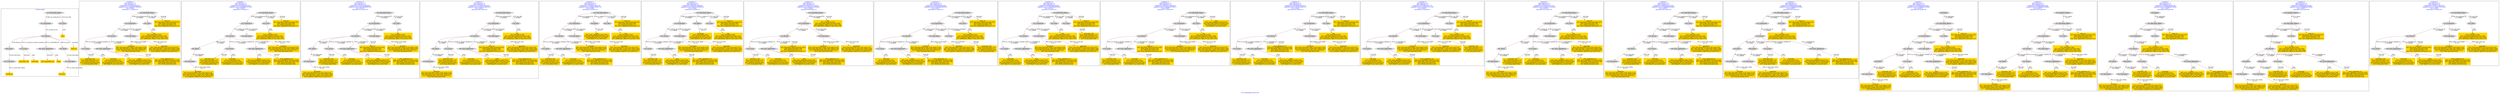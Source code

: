 digraph n0 {
fontcolor="blue"
remincross="true"
label="s18-s-indianapolis-artists.xml"
subgraph cluster_0 {
label="1-correct model"
n2[style="filled",color="white",fillcolor="lightgray",label="E12_Production1"];
n3[style="filled",color="white",fillcolor="lightgray",label="E21_Person1"];
n4[style="filled",color="white",fillcolor="lightgray",label="E69_Death1"];
n5[style="filled",color="white",fillcolor="lightgray",label="E74_Group1"];
n6[style="filled",color="white",fillcolor="lightgray",label="E82_Actor_Appellation1"];
n7[style="filled",color="white",fillcolor="lightgray",label="E67_Birth1"];
n8[shape="plaintext",style="filled",fillcolor="gold",label="artist_uri"];
n9[style="filled",color="white",fillcolor="lightgray",label="E22_Man-Made_Object1"];
n10[style="filled",color="white",fillcolor="lightgray",label="E35_Title1"];
n11[shape="plaintext",style="filled",fillcolor="gold",label="title"];
n12[style="filled",color="white",fillcolor="lightgray",label="E52_Time-Span1"];
n13[shape="plaintext",style="filled",fillcolor="gold",label="birthDate"];
n14[style="filled",color="white",fillcolor="lightgray",label="E52_Time-Span2"];
n15[shape="plaintext",style="filled",fillcolor="gold",label="deathDate"];
n16[shape="plaintext",style="filled",fillcolor="gold",label="nationality_URI"];
n17[shape="plaintext",style="filled",fillcolor="gold",label="nationality"];
n18[shape="plaintext",style="filled",fillcolor="gold",label="artist_appellation_uri"];
n19[shape="plaintext",style="filled",fillcolor="gold",label="name"];
}
subgraph cluster_1 {
label="candidate 0\nlink coherence:1.0\nnode coherence:1.0\nconfidence:0.5723449180594873\nmapping score:0.5866149726864958\ncost:13.9998\n-precision:0.71-recall:0.59"
n21[style="filled",color="white",fillcolor="lightgray",label="E12_Production1"];
n22[style="filled",color="white",fillcolor="lightgray",label="E21_Person1"];
n23[style="filled",color="white",fillcolor="lightgray",label="E52_Time-Span2"];
n24[style="filled",color="white",fillcolor="lightgray",label="E74_Group1"];
n25[style="filled",color="white",fillcolor="lightgray",label="E82_Actor_Appellation1"];
n26[style="filled",color="white",fillcolor="lightgray",label="E22_Man-Made_Object1"];
n27[style="filled",color="white",fillcolor="lightgray",label="E35_Title1"];
n28[shape="plaintext",style="filled",fillcolor="gold",label="birthDate\n[E52_Time-Span,P82a_begin_of_the_begin,0.533]\n[E52_Time-Span,P82_at_some_time_within,0.382]\n[E52_Time-Span,P82b_end_of_the_end,0.051]\n[E52_Time-Span,label,0.034]"];
n29[shape="plaintext",style="filled",fillcolor="gold",label="deathDate\n[E52_Time-Span,P82b_end_of_the_end,0.514]\n[E52_Time-Span,P82_at_some_time_within,0.382]\n[E52_Time-Span,P82a_begin_of_the_begin,0.069]\n[E33_Linguistic_Object,P3_has_note,0.035]"];
n30[shape="plaintext",style="filled",fillcolor="gold",label="name\n[E82_Actor_Appellation,label,0.565]\n[E22_Man-Made_Object,classLink,0.263]\n[E8_Acquisition,P3_has_note,0.089]\n[E30_Right,P3_has_note,0.083]"];
n31[shape="plaintext",style="filled",fillcolor="gold",label="artist_uri\n[E22_Man-Made_Object,classLink,0.497]\n[E38_Image,classLink,0.194]\n[E21_Person,classLink,0.172]\n[E82_Actor_Appellation,classLink,0.137]"];
n32[shape="plaintext",style="filled",fillcolor="gold",label="title\n[E35_Title,label,0.509]\n[E22_Man-Made_Object,classLink,0.306]\n[E33_Linguistic_Object,P3_has_note,0.106]\n[E73_Information_Object,P3_has_note,0.078]"];
n33[shape="plaintext",style="filled",fillcolor="gold",label="artist_appellation_uri\n[E82_Actor_Appellation,classLink,0.693]\n[E22_Man-Made_Object,classLink,0.188]\n[E38_Image,classLink,0.074]\n[E21_Person,classLink,0.044]"];
n34[shape="plaintext",style="filled",fillcolor="gold",label="nationality_URI\n[E74_Group,classLink,0.712]\n[E55_Type,classLink,0.157]\n[E57_Material,classLink,0.082]\n[E74_Group,label,0.048]"];
n35[shape="plaintext",style="filled",fillcolor="gold",label="nationality\n[E74_Group,label,0.555]\n[E74_Group,classLink,0.346]\n[E8_Acquisition,P3_has_note,0.052]\n[E30_Right,P3_has_note,0.048]"];
}
subgraph cluster_2 {
label="candidate 1\nlink coherence:1.0\nnode coherence:1.0\nconfidence:0.5557949016229373\nmapping score:0.5602649672076457\ncost:15.99975\n-precision:0.75-recall:0.71"
n37[style="filled",color="white",fillcolor="lightgray",label="E12_Production1"];
n38[style="filled",color="white",fillcolor="lightgray",label="E21_Person1"];
n39[style="filled",color="white",fillcolor="lightgray",label="E52_Time-Span2"];
n40[style="filled",color="white",fillcolor="lightgray",label="E67_Birth1"];
n41[style="filled",color="white",fillcolor="lightgray",label="E74_Group1"];
n42[style="filled",color="white",fillcolor="lightgray",label="E82_Actor_Appellation1"];
n43[style="filled",color="white",fillcolor="lightgray",label="E22_Man-Made_Object1"];
n44[style="filled",color="white",fillcolor="lightgray",label="E35_Title1"];
n45[style="filled",color="white",fillcolor="lightgray",label="E52_Time-Span1"];
n46[shape="plaintext",style="filled",fillcolor="gold",label="birthDate\n[E52_Time-Span,P82a_begin_of_the_begin,0.533]\n[E52_Time-Span,P82_at_some_time_within,0.382]\n[E52_Time-Span,P82b_end_of_the_end,0.051]\n[E52_Time-Span,label,0.034]"];
n47[shape="plaintext",style="filled",fillcolor="gold",label="deathDate\n[E52_Time-Span,P82b_end_of_the_end,0.514]\n[E52_Time-Span,P82_at_some_time_within,0.382]\n[E52_Time-Span,P82a_begin_of_the_begin,0.069]\n[E33_Linguistic_Object,P3_has_note,0.035]"];
n48[shape="plaintext",style="filled",fillcolor="gold",label="name\n[E82_Actor_Appellation,label,0.565]\n[E22_Man-Made_Object,classLink,0.263]\n[E8_Acquisition,P3_has_note,0.089]\n[E30_Right,P3_has_note,0.083]"];
n49[shape="plaintext",style="filled",fillcolor="gold",label="artist_uri\n[E22_Man-Made_Object,classLink,0.497]\n[E38_Image,classLink,0.194]\n[E21_Person,classLink,0.172]\n[E82_Actor_Appellation,classLink,0.137]"];
n50[shape="plaintext",style="filled",fillcolor="gold",label="title\n[E35_Title,label,0.509]\n[E22_Man-Made_Object,classLink,0.306]\n[E33_Linguistic_Object,P3_has_note,0.106]\n[E73_Information_Object,P3_has_note,0.078]"];
n51[shape="plaintext",style="filled",fillcolor="gold",label="artist_appellation_uri\n[E82_Actor_Appellation,classLink,0.693]\n[E22_Man-Made_Object,classLink,0.188]\n[E38_Image,classLink,0.074]\n[E21_Person,classLink,0.044]"];
n52[shape="plaintext",style="filled",fillcolor="gold",label="nationality_URI\n[E74_Group,classLink,0.712]\n[E55_Type,classLink,0.157]\n[E57_Material,classLink,0.082]\n[E74_Group,label,0.048]"];
n53[shape="plaintext",style="filled",fillcolor="gold",label="nationality\n[E74_Group,label,0.555]\n[E74_Group,classLink,0.346]\n[E8_Acquisition,P3_has_note,0.052]\n[E30_Right,P3_has_note,0.048]"];
}
subgraph cluster_3 {
label="candidate 10\nlink coherence:1.0\nnode coherence:1.0\nconfidence:0.5151017090489285\nmapping score:0.5467005696829762\ncost:15.99975\n-precision:0.81-recall:0.76"
n55[style="filled",color="white",fillcolor="lightgray",label="E12_Production1"];
n56[style="filled",color="white",fillcolor="lightgray",label="E21_Person1"];
n57[style="filled",color="white",fillcolor="lightgray",label="E52_Time-Span2"];
n58[style="filled",color="white",fillcolor="lightgray",label="E67_Birth1"];
n59[style="filled",color="white",fillcolor="lightgray",label="E74_Group1"];
n60[style="filled",color="white",fillcolor="lightgray",label="E82_Actor_Appellation1"];
n61[style="filled",color="white",fillcolor="lightgray",label="E22_Man-Made_Object1"];
n62[style="filled",color="white",fillcolor="lightgray",label="E35_Title1"];
n63[style="filled",color="white",fillcolor="lightgray",label="E52_Time-Span1"];
n64[shape="plaintext",style="filled",fillcolor="gold",label="birthDate\n[E52_Time-Span,P82a_begin_of_the_begin,0.533]\n[E52_Time-Span,P82_at_some_time_within,0.382]\n[E52_Time-Span,P82b_end_of_the_end,0.051]\n[E52_Time-Span,label,0.034]"];
n65[shape="plaintext",style="filled",fillcolor="gold",label="artist_uri\n[E22_Man-Made_Object,classLink,0.497]\n[E38_Image,classLink,0.194]\n[E21_Person,classLink,0.172]\n[E82_Actor_Appellation,classLink,0.137]"];
n66[shape="plaintext",style="filled",fillcolor="gold",label="deathDate\n[E52_Time-Span,P82b_end_of_the_end,0.514]\n[E52_Time-Span,P82_at_some_time_within,0.382]\n[E52_Time-Span,P82a_begin_of_the_begin,0.069]\n[E33_Linguistic_Object,P3_has_note,0.035]"];
n67[shape="plaintext",style="filled",fillcolor="gold",label="name\n[E82_Actor_Appellation,label,0.565]\n[E22_Man-Made_Object,classLink,0.263]\n[E8_Acquisition,P3_has_note,0.089]\n[E30_Right,P3_has_note,0.083]"];
n68[shape="plaintext",style="filled",fillcolor="gold",label="title\n[E35_Title,label,0.509]\n[E22_Man-Made_Object,classLink,0.306]\n[E33_Linguistic_Object,P3_has_note,0.106]\n[E73_Information_Object,P3_has_note,0.078]"];
n69[shape="plaintext",style="filled",fillcolor="gold",label="artist_appellation_uri\n[E82_Actor_Appellation,classLink,0.693]\n[E22_Man-Made_Object,classLink,0.188]\n[E38_Image,classLink,0.074]\n[E21_Person,classLink,0.044]"];
n70[shape="plaintext",style="filled",fillcolor="gold",label="nationality_URI\n[E74_Group,classLink,0.712]\n[E55_Type,classLink,0.157]\n[E57_Material,classLink,0.082]\n[E74_Group,label,0.048]"];
n71[shape="plaintext",style="filled",fillcolor="gold",label="nationality\n[E74_Group,label,0.555]\n[E74_Group,classLink,0.346]\n[E8_Acquisition,P3_has_note,0.052]\n[E30_Right,P3_has_note,0.048]"];
}
subgraph cluster_4 {
label="candidate 11\nlink coherence:1.0\nnode coherence:1.0\nconfidence:0.5127609719407658\nmapping score:0.5459203239802553\ncost:15.99975\n-precision:0.88-recall:0.82"
n73[style="filled",color="white",fillcolor="lightgray",label="E12_Production1"];
n74[style="filled",color="white",fillcolor="lightgray",label="E21_Person1"];
n75[style="filled",color="white",fillcolor="lightgray",label="E52_Time-Span2"];
n76[style="filled",color="white",fillcolor="lightgray",label="E67_Birth1"];
n77[style="filled",color="white",fillcolor="lightgray",label="E74_Group1"];
n78[style="filled",color="white",fillcolor="lightgray",label="E82_Actor_Appellation1"];
n79[style="filled",color="white",fillcolor="lightgray",label="E22_Man-Made_Object1"];
n80[style="filled",color="white",fillcolor="lightgray",label="E35_Title1"];
n81[style="filled",color="white",fillcolor="lightgray",label="E52_Time-Span1"];
n82[shape="plaintext",style="filled",fillcolor="gold",label="deathDate\n[E52_Time-Span,P82b_end_of_the_end,0.514]\n[E52_Time-Span,P82_at_some_time_within,0.382]\n[E52_Time-Span,P82a_begin_of_the_begin,0.069]\n[E33_Linguistic_Object,P3_has_note,0.035]"];
n83[shape="plaintext",style="filled",fillcolor="gold",label="artist_uri\n[E22_Man-Made_Object,classLink,0.497]\n[E38_Image,classLink,0.194]\n[E21_Person,classLink,0.172]\n[E82_Actor_Appellation,classLink,0.137]"];
n84[shape="plaintext",style="filled",fillcolor="gold",label="birthDate\n[E52_Time-Span,P82a_begin_of_the_begin,0.533]\n[E52_Time-Span,P82_at_some_time_within,0.382]\n[E52_Time-Span,P82b_end_of_the_end,0.051]\n[E52_Time-Span,label,0.034]"];
n85[shape="plaintext",style="filled",fillcolor="gold",label="name\n[E82_Actor_Appellation,label,0.565]\n[E22_Man-Made_Object,classLink,0.263]\n[E8_Acquisition,P3_has_note,0.089]\n[E30_Right,P3_has_note,0.083]"];
n86[shape="plaintext",style="filled",fillcolor="gold",label="title\n[E35_Title,label,0.509]\n[E22_Man-Made_Object,classLink,0.306]\n[E33_Linguistic_Object,P3_has_note,0.106]\n[E73_Information_Object,P3_has_note,0.078]"];
n87[shape="plaintext",style="filled",fillcolor="gold",label="artist_appellation_uri\n[E82_Actor_Appellation,classLink,0.693]\n[E22_Man-Made_Object,classLink,0.188]\n[E38_Image,classLink,0.074]\n[E21_Person,classLink,0.044]"];
n88[shape="plaintext",style="filled",fillcolor="gold",label="nationality_URI\n[E74_Group,classLink,0.712]\n[E55_Type,classLink,0.157]\n[E57_Material,classLink,0.082]\n[E74_Group,label,0.048]"];
n89[shape="plaintext",style="filled",fillcolor="gold",label="nationality\n[E74_Group,label,0.555]\n[E74_Group,classLink,0.346]\n[E8_Acquisition,P3_has_note,0.052]\n[E30_Right,P3_has_note,0.048]"];
}
subgraph cluster_5 {
label="candidate 12\nlink coherence:1.0\nnode coherence:1.0\nconfidence:0.5120464745602726\nmapping score:0.5456821581867576\ncost:14.9998\n-precision:0.6-recall:0.53"
n91[style="filled",color="white",fillcolor="lightgray",label="E12_Production1"];
n92[style="filled",color="white",fillcolor="lightgray",label="E21_Person1"];
n93[style="filled",color="white",fillcolor="lightgray",label="E52_Time-Span2"];
n94[style="filled",color="white",fillcolor="lightgray",label="E74_Group1"];
n95[style="filled",color="white",fillcolor="lightgray",label="E82_Actor_Appellation1"];
n96[style="filled",color="white",fillcolor="lightgray",label="E22_Man-Made_Object1"];
n97[style="filled",color="white",fillcolor="lightgray",label="E30_Right1"];
n98[style="filled",color="white",fillcolor="lightgray",label="E35_Title1"];
n99[shape="plaintext",style="filled",fillcolor="gold",label="birthDate\n[E52_Time-Span,P82a_begin_of_the_begin,0.533]\n[E52_Time-Span,P82_at_some_time_within,0.382]\n[E52_Time-Span,P82b_end_of_the_end,0.051]\n[E52_Time-Span,label,0.034]"];
n100[shape="plaintext",style="filled",fillcolor="gold",label="deathDate\n[E52_Time-Span,P82b_end_of_the_end,0.514]\n[E52_Time-Span,P82_at_some_time_within,0.382]\n[E52_Time-Span,P82a_begin_of_the_begin,0.069]\n[E33_Linguistic_Object,P3_has_note,0.035]"];
n101[shape="plaintext",style="filled",fillcolor="gold",label="name\n[E82_Actor_Appellation,label,0.565]\n[E22_Man-Made_Object,classLink,0.263]\n[E8_Acquisition,P3_has_note,0.089]\n[E30_Right,P3_has_note,0.083]"];
n102[shape="plaintext",style="filled",fillcolor="gold",label="artist_uri\n[E22_Man-Made_Object,classLink,0.497]\n[E38_Image,classLink,0.194]\n[E21_Person,classLink,0.172]\n[E82_Actor_Appellation,classLink,0.137]"];
n103[shape="plaintext",style="filled",fillcolor="gold",label="title\n[E35_Title,label,0.509]\n[E22_Man-Made_Object,classLink,0.306]\n[E33_Linguistic_Object,P3_has_note,0.106]\n[E73_Information_Object,P3_has_note,0.078]"];
n104[shape="plaintext",style="filled",fillcolor="gold",label="artist_appellation_uri\n[E82_Actor_Appellation,classLink,0.693]\n[E22_Man-Made_Object,classLink,0.188]\n[E38_Image,classLink,0.074]\n[E21_Person,classLink,0.044]"];
n105[shape="plaintext",style="filled",fillcolor="gold",label="nationality_URI\n[E74_Group,classLink,0.712]\n[E55_Type,classLink,0.157]\n[E57_Material,classLink,0.082]\n[E74_Group,label,0.048]"];
n106[shape="plaintext",style="filled",fillcolor="gold",label="nationality\n[E74_Group,label,0.555]\n[E74_Group,classLink,0.346]\n[E8_Acquisition,P3_has_note,0.052]\n[E30_Right,P3_has_note,0.048]"];
}
subgraph cluster_6 {
label="candidate 13\nlink coherence:1.0\nnode coherence:1.0\nconfidence:0.5090236074889058\nmapping score:0.5446745358296353\ncost:14.9998\n-precision:0.6-recall:0.53"
n108[style="filled",color="white",fillcolor="lightgray",label="E12_Production1"];
n109[style="filled",color="white",fillcolor="lightgray",label="E21_Person1"];
n110[style="filled",color="white",fillcolor="lightgray",label="E52_Time-Span2"];
n111[style="filled",color="white",fillcolor="lightgray",label="E74_Group1"];
n112[style="filled",color="white",fillcolor="lightgray",label="E82_Actor_Appellation1"];
n113[style="filled",color="white",fillcolor="lightgray",label="E22_Man-Made_Object1"];
n114[style="filled",color="white",fillcolor="lightgray",label="E30_Right1"];
n115[style="filled",color="white",fillcolor="lightgray",label="E35_Title1"];
n116[shape="plaintext",style="filled",fillcolor="gold",label="birthDate\n[E52_Time-Span,P82a_begin_of_the_begin,0.533]\n[E52_Time-Span,P82_at_some_time_within,0.382]\n[E52_Time-Span,P82b_end_of_the_end,0.051]\n[E52_Time-Span,label,0.034]"];
n117[shape="plaintext",style="filled",fillcolor="gold",label="deathDate\n[E52_Time-Span,P82b_end_of_the_end,0.514]\n[E52_Time-Span,P82_at_some_time_within,0.382]\n[E52_Time-Span,P82a_begin_of_the_begin,0.069]\n[E33_Linguistic_Object,P3_has_note,0.035]"];
n118[shape="plaintext",style="filled",fillcolor="gold",label="nationality\n[E74_Group,label,0.555]\n[E74_Group,classLink,0.346]\n[E8_Acquisition,P3_has_note,0.052]\n[E30_Right,P3_has_note,0.048]"];
n119[shape="plaintext",style="filled",fillcolor="gold",label="name\n[E82_Actor_Appellation,label,0.565]\n[E22_Man-Made_Object,classLink,0.263]\n[E8_Acquisition,P3_has_note,0.089]\n[E30_Right,P3_has_note,0.083]"];
n120[shape="plaintext",style="filled",fillcolor="gold",label="artist_uri\n[E22_Man-Made_Object,classLink,0.497]\n[E38_Image,classLink,0.194]\n[E21_Person,classLink,0.172]\n[E82_Actor_Appellation,classLink,0.137]"];
n121[shape="plaintext",style="filled",fillcolor="gold",label="title\n[E35_Title,label,0.509]\n[E22_Man-Made_Object,classLink,0.306]\n[E33_Linguistic_Object,P3_has_note,0.106]\n[E73_Information_Object,P3_has_note,0.078]"];
n122[shape="plaintext",style="filled",fillcolor="gold",label="artist_appellation_uri\n[E82_Actor_Appellation,classLink,0.693]\n[E22_Man-Made_Object,classLink,0.188]\n[E38_Image,classLink,0.074]\n[E21_Person,classLink,0.044]"];
n123[shape="plaintext",style="filled",fillcolor="gold",label="nationality_URI\n[E74_Group,classLink,0.712]\n[E55_Type,classLink,0.157]\n[E57_Material,classLink,0.082]\n[E74_Group,label,0.048]"];
}
subgraph cluster_7 {
label="candidate 14\nlink coherence:1.0\nnode coherence:1.0\nconfidence:0.5061973577145231\nmapping score:0.5645657859048411\ncost:12.99983\n-precision:0.69-recall:0.53"
n125[style="filled",color="white",fillcolor="lightgray",label="E12_Production1"];
n126[style="filled",color="white",fillcolor="lightgray",label="E21_Person1"];
n127[style="filled",color="white",fillcolor="lightgray",label="E52_Time-Span2"];
n128[style="filled",color="white",fillcolor="lightgray",label="E74_Group1"];
n129[style="filled",color="white",fillcolor="lightgray",label="E82_Actor_Appellation1"];
n130[style="filled",color="white",fillcolor="lightgray",label="E22_Man-Made_Object1"];
n131[shape="plaintext",style="filled",fillcolor="gold",label="birthDate\n[E52_Time-Span,P82a_begin_of_the_begin,0.533]\n[E52_Time-Span,P82_at_some_time_within,0.382]\n[E52_Time-Span,P82b_end_of_the_end,0.051]\n[E52_Time-Span,label,0.034]"];
n132[shape="plaintext",style="filled",fillcolor="gold",label="deathDate\n[E52_Time-Span,P82b_end_of_the_end,0.514]\n[E52_Time-Span,P82_at_some_time_within,0.382]\n[E52_Time-Span,P82a_begin_of_the_begin,0.069]\n[E33_Linguistic_Object,P3_has_note,0.035]"];
n133[shape="plaintext",style="filled",fillcolor="gold",label="artist_uri\n[E22_Man-Made_Object,classLink,0.497]\n[E38_Image,classLink,0.194]\n[E21_Person,classLink,0.172]\n[E82_Actor_Appellation,classLink,0.137]"];
n134[shape="plaintext",style="filled",fillcolor="gold",label="name\n[E82_Actor_Appellation,label,0.565]\n[E22_Man-Made_Object,classLink,0.263]\n[E8_Acquisition,P3_has_note,0.089]\n[E30_Right,P3_has_note,0.083]"];
n135[shape="plaintext",style="filled",fillcolor="gold",label="title\n[E35_Title,label,0.509]\n[E22_Man-Made_Object,classLink,0.306]\n[E33_Linguistic_Object,P3_has_note,0.106]\n[E73_Information_Object,P3_has_note,0.078]"];
n136[shape="plaintext",style="filled",fillcolor="gold",label="artist_appellation_uri\n[E82_Actor_Appellation,classLink,0.693]\n[E22_Man-Made_Object,classLink,0.188]\n[E38_Image,classLink,0.074]\n[E21_Person,classLink,0.044]"];
n137[shape="plaintext",style="filled",fillcolor="gold",label="nationality_URI\n[E74_Group,classLink,0.712]\n[E55_Type,classLink,0.157]\n[E57_Material,classLink,0.082]\n[E74_Group,label,0.048]"];
n138[shape="plaintext",style="filled",fillcolor="gold",label="nationality\n[E74_Group,label,0.555]\n[E74_Group,classLink,0.346]\n[E8_Acquisition,P3_has_note,0.052]\n[E30_Right,P3_has_note,0.048]"];
}
subgraph cluster_8 {
label="candidate 15\nlink coherence:1.0\nnode coherence:1.0\nconfidence:0.5029436491950484\nmapping score:0.5426478830650162\ncost:14.99977\n-precision:0.6-recall:0.53"
n140[style="filled",color="white",fillcolor="lightgray",label="E12_Production1"];
n141[style="filled",color="white",fillcolor="lightgray",label="E21_Person1"];
n142[style="filled",color="white",fillcolor="lightgray",label="E52_Time-Span2"];
n143[style="filled",color="white",fillcolor="lightgray",label="E55_Type1"];
n144[style="filled",color="white",fillcolor="lightgray",label="E74_Group1"];
n145[style="filled",color="white",fillcolor="lightgray",label="E82_Actor_Appellation1"];
n146[style="filled",color="white",fillcolor="lightgray",label="E22_Man-Made_Object1"];
n147[style="filled",color="white",fillcolor="lightgray",label="E35_Title1"];
n148[shape="plaintext",style="filled",fillcolor="gold",label="birthDate\n[E52_Time-Span,P82a_begin_of_the_begin,0.533]\n[E52_Time-Span,P82_at_some_time_within,0.382]\n[E52_Time-Span,P82b_end_of_the_end,0.051]\n[E52_Time-Span,label,0.034]"];
n149[shape="plaintext",style="filled",fillcolor="gold",label="deathDate\n[E52_Time-Span,P82b_end_of_the_end,0.514]\n[E52_Time-Span,P82_at_some_time_within,0.382]\n[E52_Time-Span,P82a_begin_of_the_begin,0.069]\n[E33_Linguistic_Object,P3_has_note,0.035]"];
n150[shape="plaintext",style="filled",fillcolor="gold",label="nationality_URI\n[E74_Group,classLink,0.712]\n[E55_Type,classLink,0.157]\n[E57_Material,classLink,0.082]\n[E74_Group,label,0.048]"];
n151[shape="plaintext",style="filled",fillcolor="gold",label="name\n[E82_Actor_Appellation,label,0.565]\n[E22_Man-Made_Object,classLink,0.263]\n[E8_Acquisition,P3_has_note,0.089]\n[E30_Right,P3_has_note,0.083]"];
n152[shape="plaintext",style="filled",fillcolor="gold",label="artist_uri\n[E22_Man-Made_Object,classLink,0.497]\n[E38_Image,classLink,0.194]\n[E21_Person,classLink,0.172]\n[E82_Actor_Appellation,classLink,0.137]"];
n153[shape="plaintext",style="filled",fillcolor="gold",label="title\n[E35_Title,label,0.509]\n[E22_Man-Made_Object,classLink,0.306]\n[E33_Linguistic_Object,P3_has_note,0.106]\n[E73_Information_Object,P3_has_note,0.078]"];
n154[shape="plaintext",style="filled",fillcolor="gold",label="artist_appellation_uri\n[E82_Actor_Appellation,classLink,0.693]\n[E22_Man-Made_Object,classLink,0.188]\n[E38_Image,classLink,0.074]\n[E21_Person,classLink,0.044]"];
n155[shape="plaintext",style="filled",fillcolor="gold",label="nationality\n[E74_Group,label,0.555]\n[E74_Group,classLink,0.346]\n[E8_Acquisition,P3_has_note,0.052]\n[E30_Right,P3_has_note,0.048]"];
}
subgraph cluster_9 {
label="candidate 16\nlink coherence:1.0\nnode coherence:1.0\nconfidence:0.5029436491950484\nmapping score:0.5426478830650162\ncost:14.99979\n-precision:0.6-recall:0.53"
n157[style="filled",color="white",fillcolor="lightgray",label="E12_Production1"];
n158[style="filled",color="white",fillcolor="lightgray",label="E21_Person1"];
n159[style="filled",color="white",fillcolor="lightgray",label="E52_Time-Span2"];
n160[style="filled",color="white",fillcolor="lightgray",label="E74_Group1"];
n161[style="filled",color="white",fillcolor="lightgray",label="E82_Actor_Appellation1"];
n162[style="filled",color="white",fillcolor="lightgray",label="E22_Man-Made_Object1"];
n163[style="filled",color="white",fillcolor="lightgray",label="E35_Title1"];
n164[style="filled",color="white",fillcolor="lightgray",label="E55_Type2"];
n165[shape="plaintext",style="filled",fillcolor="gold",label="birthDate\n[E52_Time-Span,P82a_begin_of_the_begin,0.533]\n[E52_Time-Span,P82_at_some_time_within,0.382]\n[E52_Time-Span,P82b_end_of_the_end,0.051]\n[E52_Time-Span,label,0.034]"];
n166[shape="plaintext",style="filled",fillcolor="gold",label="nationality_URI\n[E74_Group,classLink,0.712]\n[E55_Type,classLink,0.157]\n[E57_Material,classLink,0.082]\n[E74_Group,label,0.048]"];
n167[shape="plaintext",style="filled",fillcolor="gold",label="deathDate\n[E52_Time-Span,P82b_end_of_the_end,0.514]\n[E52_Time-Span,P82_at_some_time_within,0.382]\n[E52_Time-Span,P82a_begin_of_the_begin,0.069]\n[E33_Linguistic_Object,P3_has_note,0.035]"];
n168[shape="plaintext",style="filled",fillcolor="gold",label="name\n[E82_Actor_Appellation,label,0.565]\n[E22_Man-Made_Object,classLink,0.263]\n[E8_Acquisition,P3_has_note,0.089]\n[E30_Right,P3_has_note,0.083]"];
n169[shape="plaintext",style="filled",fillcolor="gold",label="artist_uri\n[E22_Man-Made_Object,classLink,0.497]\n[E38_Image,classLink,0.194]\n[E21_Person,classLink,0.172]\n[E82_Actor_Appellation,classLink,0.137]"];
n170[shape="plaintext",style="filled",fillcolor="gold",label="title\n[E35_Title,label,0.509]\n[E22_Man-Made_Object,classLink,0.306]\n[E33_Linguistic_Object,P3_has_note,0.106]\n[E73_Information_Object,P3_has_note,0.078]"];
n171[shape="plaintext",style="filled",fillcolor="gold",label="artist_appellation_uri\n[E82_Actor_Appellation,classLink,0.693]\n[E22_Man-Made_Object,classLink,0.188]\n[E38_Image,classLink,0.074]\n[E21_Person,classLink,0.044]"];
n172[shape="plaintext",style="filled",fillcolor="gold",label="nationality\n[E74_Group,label,0.555]\n[E74_Group,classLink,0.346]\n[E8_Acquisition,P3_has_note,0.052]\n[E30_Right,P3_has_note,0.048]"];
}
subgraph cluster_10 {
label="candidate 17\nlink coherence:1.0\nnode coherence:1.0\nconfidence:0.49391552753883333\nmapping score:0.5396385091796111\ncost:13.9998\n-precision:0.71-recall:0.59"
n174[style="filled",color="white",fillcolor="lightgray",label="E12_Production1"];
n175[style="filled",color="white",fillcolor="lightgray",label="E21_Person1"];
n176[style="filled",color="white",fillcolor="lightgray",label="E52_Time-Span2"];
n177[style="filled",color="white",fillcolor="lightgray",label="E74_Group1"];
n178[style="filled",color="white",fillcolor="lightgray",label="E82_Actor_Appellation1"];
n179[style="filled",color="white",fillcolor="lightgray",label="E22_Man-Made_Object1"];
n180[style="filled",color="white",fillcolor="lightgray",label="E35_Title1"];
n181[shape="plaintext",style="filled",fillcolor="gold",label="birthDate\n[E52_Time-Span,P82a_begin_of_the_begin,0.533]\n[E52_Time-Span,P82_at_some_time_within,0.382]\n[E52_Time-Span,P82b_end_of_the_end,0.051]\n[E52_Time-Span,label,0.034]"];
n182[shape="plaintext",style="filled",fillcolor="gold",label="deathDate\n[E52_Time-Span,P82b_end_of_the_end,0.514]\n[E52_Time-Span,P82_at_some_time_within,0.382]\n[E52_Time-Span,P82a_begin_of_the_begin,0.069]\n[E33_Linguistic_Object,P3_has_note,0.035]"];
n183[shape="plaintext",style="filled",fillcolor="gold",label="artist_uri\n[E22_Man-Made_Object,classLink,0.497]\n[E38_Image,classLink,0.194]\n[E21_Person,classLink,0.172]\n[E82_Actor_Appellation,classLink,0.137]"];
n184[shape="plaintext",style="filled",fillcolor="gold",label="name\n[E82_Actor_Appellation,label,0.565]\n[E22_Man-Made_Object,classLink,0.263]\n[E8_Acquisition,P3_has_note,0.089]\n[E30_Right,P3_has_note,0.083]"];
n185[shape="plaintext",style="filled",fillcolor="gold",label="title\n[E35_Title,label,0.509]\n[E22_Man-Made_Object,classLink,0.306]\n[E33_Linguistic_Object,P3_has_note,0.106]\n[E73_Information_Object,P3_has_note,0.078]"];
n186[shape="plaintext",style="filled",fillcolor="gold",label="artist_appellation_uri\n[E82_Actor_Appellation,classLink,0.693]\n[E22_Man-Made_Object,classLink,0.188]\n[E38_Image,classLink,0.074]\n[E21_Person,classLink,0.044]"];
n187[shape="plaintext",style="filled",fillcolor="gold",label="nationality_URI\n[E74_Group,classLink,0.712]\n[E55_Type,classLink,0.157]\n[E57_Material,classLink,0.082]\n[E74_Group,label,0.048]"];
n188[shape="plaintext",style="filled",fillcolor="gold",label="nationality\n[E74_Group,label,0.555]\n[E74_Group,classLink,0.346]\n[E8_Acquisition,P3_has_note,0.052]\n[E30_Right,P3_has_note,0.048]"];
}
subgraph cluster_11 {
label="candidate 18\nlink coherence:1.0\nnode coherence:1.0\nconfidence:0.49126294932945574\nmapping score:0.538754316443152\ncost:13.9998\n-precision:0.64-recall:0.53"
n190[style="filled",color="white",fillcolor="lightgray",label="E12_Production1"];
n191[style="filled",color="white",fillcolor="lightgray",label="E21_Person1"];
n192[style="filled",color="white",fillcolor="lightgray",label="E52_Time-Span2"];
n193[style="filled",color="white",fillcolor="lightgray",label="E74_Group1"];
n194[style="filled",color="white",fillcolor="lightgray",label="E82_Actor_Appellation1"];
n195[style="filled",color="white",fillcolor="lightgray",label="E22_Man-Made_Object1"];
n196[style="filled",color="white",fillcolor="lightgray",label="E35_Title1"];
n197[shape="plaintext",style="filled",fillcolor="gold",label="birthDate\n[E52_Time-Span,P82a_begin_of_the_begin,0.533]\n[E52_Time-Span,P82_at_some_time_within,0.382]\n[E52_Time-Span,P82b_end_of_the_end,0.051]\n[E52_Time-Span,label,0.034]"];
n198[shape="plaintext",style="filled",fillcolor="gold",label="deathDate\n[E52_Time-Span,P82b_end_of_the_end,0.514]\n[E52_Time-Span,P82_at_some_time_within,0.382]\n[E52_Time-Span,P82a_begin_of_the_begin,0.069]\n[E33_Linguistic_Object,P3_has_note,0.035]"];
n199[shape="plaintext",style="filled",fillcolor="gold",label="artist_appellation_uri\n[E82_Actor_Appellation,classLink,0.693]\n[E22_Man-Made_Object,classLink,0.188]\n[E38_Image,classLink,0.074]\n[E21_Person,classLink,0.044]"];
n200[shape="plaintext",style="filled",fillcolor="gold",label="name\n[E82_Actor_Appellation,label,0.565]\n[E22_Man-Made_Object,classLink,0.263]\n[E8_Acquisition,P3_has_note,0.089]\n[E30_Right,P3_has_note,0.083]"];
n201[shape="plaintext",style="filled",fillcolor="gold",label="artist_uri\n[E22_Man-Made_Object,classLink,0.497]\n[E38_Image,classLink,0.194]\n[E21_Person,classLink,0.172]\n[E82_Actor_Appellation,classLink,0.137]"];
n202[shape="plaintext",style="filled",fillcolor="gold",label="title\n[E35_Title,label,0.509]\n[E22_Man-Made_Object,classLink,0.306]\n[E33_Linguistic_Object,P3_has_note,0.106]\n[E73_Information_Object,P3_has_note,0.078]"];
n203[shape="plaintext",style="filled",fillcolor="gold",label="nationality_URI\n[E74_Group,classLink,0.712]\n[E55_Type,classLink,0.157]\n[E57_Material,classLink,0.082]\n[E74_Group,label,0.048]"];
n204[shape="plaintext",style="filled",fillcolor="gold",label="nationality\n[E74_Group,label,0.555]\n[E74_Group,classLink,0.346]\n[E8_Acquisition,P3_has_note,0.052]\n[E30_Right,P3_has_note,0.048]"];
}
subgraph cluster_12 {
label="candidate 19\nlink coherence:1.0\nnode coherence:1.0\nconfidence:0.476786181951779\nmapping score:0.5339287273172597\ncost:14.99977\n-precision:0.53-recall:0.47"
n206[style="filled",color="white",fillcolor="lightgray",label="E12_Production1"];
n207[style="filled",color="white",fillcolor="lightgray",label="E21_Person1"];
n208[style="filled",color="white",fillcolor="lightgray",label="E52_Time-Span2"];
n209[style="filled",color="white",fillcolor="lightgray",label="E55_Type1"];
n210[style="filled",color="white",fillcolor="lightgray",label="E74_Group1"];
n211[style="filled",color="white",fillcolor="lightgray",label="E82_Actor_Appellation1"];
n212[style="filled",color="white",fillcolor="lightgray",label="E22_Man-Made_Object1"];
n213[style="filled",color="white",fillcolor="lightgray",label="E35_Title1"];
n214[shape="plaintext",style="filled",fillcolor="gold",label="birthDate\n[E52_Time-Span,P82a_begin_of_the_begin,0.533]\n[E52_Time-Span,P82_at_some_time_within,0.382]\n[E52_Time-Span,P82b_end_of_the_end,0.051]\n[E52_Time-Span,label,0.034]"];
n215[shape="plaintext",style="filled",fillcolor="gold",label="deathDate\n[E52_Time-Span,P82b_end_of_the_end,0.514]\n[E52_Time-Span,P82_at_some_time_within,0.382]\n[E52_Time-Span,P82a_begin_of_the_begin,0.069]\n[E33_Linguistic_Object,P3_has_note,0.035]"];
n216[shape="plaintext",style="filled",fillcolor="gold",label="nationality_URI\n[E74_Group,classLink,0.712]\n[E55_Type,classLink,0.157]\n[E57_Material,classLink,0.082]\n[E74_Group,label,0.048]"];
n217[shape="plaintext",style="filled",fillcolor="gold",label="name\n[E82_Actor_Appellation,label,0.565]\n[E22_Man-Made_Object,classLink,0.263]\n[E8_Acquisition,P3_has_note,0.089]\n[E30_Right,P3_has_note,0.083]"];
n218[shape="plaintext",style="filled",fillcolor="gold",label="artist_uri\n[E22_Man-Made_Object,classLink,0.497]\n[E38_Image,classLink,0.194]\n[E21_Person,classLink,0.172]\n[E82_Actor_Appellation,classLink,0.137]"];
n219[shape="plaintext",style="filled",fillcolor="gold",label="title\n[E35_Title,label,0.509]\n[E22_Man-Made_Object,classLink,0.306]\n[E33_Linguistic_Object,P3_has_note,0.106]\n[E73_Information_Object,P3_has_note,0.078]"];
n220[shape="plaintext",style="filled",fillcolor="gold",label="artist_appellation_uri\n[E82_Actor_Appellation,classLink,0.693]\n[E22_Man-Made_Object,classLink,0.188]\n[E38_Image,classLink,0.074]\n[E21_Person,classLink,0.044]"];
n221[shape="plaintext",style="filled",fillcolor="gold",label="nationality\n[E74_Group,label,0.555]\n[E74_Group,classLink,0.346]\n[E8_Acquisition,P3_has_note,0.052]\n[E30_Right,P3_has_note,0.048]"];
}
subgraph cluster_13 {
label="candidate 2\nlink coherence:1.0\nnode coherence:1.0\nconfidence:0.5534541645147746\nmapping score:0.5594847215049249\ncost:15.99975\n-precision:0.81-recall:0.76"
n223[style="filled",color="white",fillcolor="lightgray",label="E12_Production1"];
n224[style="filled",color="white",fillcolor="lightgray",label="E21_Person1"];
n225[style="filled",color="white",fillcolor="lightgray",label="E52_Time-Span2"];
n226[style="filled",color="white",fillcolor="lightgray",label="E67_Birth1"];
n227[style="filled",color="white",fillcolor="lightgray",label="E74_Group1"];
n228[style="filled",color="white",fillcolor="lightgray",label="E82_Actor_Appellation1"];
n229[style="filled",color="white",fillcolor="lightgray",label="E22_Man-Made_Object1"];
n230[style="filled",color="white",fillcolor="lightgray",label="E35_Title1"];
n231[style="filled",color="white",fillcolor="lightgray",label="E52_Time-Span1"];
n232[shape="plaintext",style="filled",fillcolor="gold",label="deathDate\n[E52_Time-Span,P82b_end_of_the_end,0.514]\n[E52_Time-Span,P82_at_some_time_within,0.382]\n[E52_Time-Span,P82a_begin_of_the_begin,0.069]\n[E33_Linguistic_Object,P3_has_note,0.035]"];
n233[shape="plaintext",style="filled",fillcolor="gold",label="birthDate\n[E52_Time-Span,P82a_begin_of_the_begin,0.533]\n[E52_Time-Span,P82_at_some_time_within,0.382]\n[E52_Time-Span,P82b_end_of_the_end,0.051]\n[E52_Time-Span,label,0.034]"];
n234[shape="plaintext",style="filled",fillcolor="gold",label="name\n[E82_Actor_Appellation,label,0.565]\n[E22_Man-Made_Object,classLink,0.263]\n[E8_Acquisition,P3_has_note,0.089]\n[E30_Right,P3_has_note,0.083]"];
n235[shape="plaintext",style="filled",fillcolor="gold",label="artist_uri\n[E22_Man-Made_Object,classLink,0.497]\n[E38_Image,classLink,0.194]\n[E21_Person,classLink,0.172]\n[E82_Actor_Appellation,classLink,0.137]"];
n236[shape="plaintext",style="filled",fillcolor="gold",label="title\n[E35_Title,label,0.509]\n[E22_Man-Made_Object,classLink,0.306]\n[E33_Linguistic_Object,P3_has_note,0.106]\n[E73_Information_Object,P3_has_note,0.078]"];
n237[shape="plaintext",style="filled",fillcolor="gold",label="artist_appellation_uri\n[E82_Actor_Appellation,classLink,0.693]\n[E22_Man-Made_Object,classLink,0.188]\n[E38_Image,classLink,0.074]\n[E21_Person,classLink,0.044]"];
n238[shape="plaintext",style="filled",fillcolor="gold",label="nationality_URI\n[E74_Group,classLink,0.712]\n[E55_Type,classLink,0.157]\n[E57_Material,classLink,0.082]\n[E74_Group,label,0.048]"];
n239[shape="plaintext",style="filled",fillcolor="gold",label="nationality\n[E74_Group,label,0.555]\n[E74_Group,classLink,0.346]\n[E8_Acquisition,P3_has_note,0.052]\n[E30_Right,P3_has_note,0.048]"];
}
subgraph cluster_14 {
label="candidate 3\nlink coherence:1.0\nnode coherence:1.0\nconfidence:0.5369041480782248\nmapping score:0.5539680493594082\ncost:15.99975\n-precision:0.88-recall:0.82"
n241[style="filled",color="white",fillcolor="lightgray",label="E12_Production1"];
n242[style="filled",color="white",fillcolor="lightgray",label="E21_Person1"];
n243[style="filled",color="white",fillcolor="lightgray",label="E52_Time-Span2"];
n244[style="filled",color="white",fillcolor="lightgray",label="E67_Birth1"];
n245[style="filled",color="white",fillcolor="lightgray",label="E74_Group1"];
n246[style="filled",color="white",fillcolor="lightgray",label="E82_Actor_Appellation1"];
n247[style="filled",color="white",fillcolor="lightgray",label="E22_Man-Made_Object1"];
n248[style="filled",color="white",fillcolor="lightgray",label="E35_Title1"];
n249[style="filled",color="white",fillcolor="lightgray",label="E52_Time-Span1"];
n250[shape="plaintext",style="filled",fillcolor="gold",label="birthDate\n[E52_Time-Span,P82a_begin_of_the_begin,0.533]\n[E52_Time-Span,P82_at_some_time_within,0.382]\n[E52_Time-Span,P82b_end_of_the_end,0.051]\n[E52_Time-Span,label,0.034]"];
n251[shape="plaintext",style="filled",fillcolor="gold",label="name\n[E82_Actor_Appellation,label,0.565]\n[E22_Man-Made_Object,classLink,0.263]\n[E8_Acquisition,P3_has_note,0.089]\n[E30_Right,P3_has_note,0.083]"];
n252[shape="plaintext",style="filled",fillcolor="gold",label="deathDate\n[E52_Time-Span,P82b_end_of_the_end,0.514]\n[E52_Time-Span,P82_at_some_time_within,0.382]\n[E52_Time-Span,P82a_begin_of_the_begin,0.069]\n[E33_Linguistic_Object,P3_has_note,0.035]"];
n253[shape="plaintext",style="filled",fillcolor="gold",label="artist_uri\n[E22_Man-Made_Object,classLink,0.497]\n[E38_Image,classLink,0.194]\n[E21_Person,classLink,0.172]\n[E82_Actor_Appellation,classLink,0.137]"];
n254[shape="plaintext",style="filled",fillcolor="gold",label="title\n[E35_Title,label,0.509]\n[E22_Man-Made_Object,classLink,0.306]\n[E33_Linguistic_Object,P3_has_note,0.106]\n[E73_Information_Object,P3_has_note,0.078]"];
n255[shape="plaintext",style="filled",fillcolor="gold",label="artist_appellation_uri\n[E82_Actor_Appellation,classLink,0.693]\n[E22_Man-Made_Object,classLink,0.188]\n[E38_Image,classLink,0.074]\n[E21_Person,classLink,0.044]"];
n256[shape="plaintext",style="filled",fillcolor="gold",label="nationality_URI\n[E74_Group,classLink,0.712]\n[E55_Type,classLink,0.157]\n[E57_Material,classLink,0.082]\n[E74_Group,label,0.048]"];
n257[shape="plaintext",style="filled",fillcolor="gold",label="nationality\n[E74_Group,label,0.555]\n[E74_Group,classLink,0.346]\n[E8_Acquisition,P3_has_note,0.052]\n[E30_Right,P3_has_note,0.048]"];
}
subgraph cluster_15 {
label="candidate 4\nlink coherence:1.0\nnode coherence:1.0\nconfidence:0.5369041480782248\nmapping score:0.5539680493594082\ncost:16.99973\n-precision:0.94-recall:0.94"
n259[style="filled",color="white",fillcolor="lightgray",label="E12_Production1"];
n260[style="filled",color="white",fillcolor="lightgray",label="E21_Person1"];
n261[style="filled",color="white",fillcolor="lightgray",label="E67_Birth1"];
n262[style="filled",color="white",fillcolor="lightgray",label="E69_Death1"];
n263[style="filled",color="white",fillcolor="lightgray",label="E74_Group1"];
n264[style="filled",color="white",fillcolor="lightgray",label="E82_Actor_Appellation1"];
n265[style="filled",color="white",fillcolor="lightgray",label="E22_Man-Made_Object1"];
n266[style="filled",color="white",fillcolor="lightgray",label="E35_Title1"];
n267[style="filled",color="white",fillcolor="lightgray",label="E52_Time-Span1"];
n268[style="filled",color="white",fillcolor="lightgray",label="E52_Time-Span3"];
n269[shape="plaintext",style="filled",fillcolor="gold",label="birthDate\n[E52_Time-Span,P82a_begin_of_the_begin,0.533]\n[E52_Time-Span,P82_at_some_time_within,0.382]\n[E52_Time-Span,P82b_end_of_the_end,0.051]\n[E52_Time-Span,label,0.034]"];
n270[shape="plaintext",style="filled",fillcolor="gold",label="name\n[E82_Actor_Appellation,label,0.565]\n[E22_Man-Made_Object,classLink,0.263]\n[E8_Acquisition,P3_has_note,0.089]\n[E30_Right,P3_has_note,0.083]"];
n271[shape="plaintext",style="filled",fillcolor="gold",label="artist_uri\n[E22_Man-Made_Object,classLink,0.497]\n[E38_Image,classLink,0.194]\n[E21_Person,classLink,0.172]\n[E82_Actor_Appellation,classLink,0.137]"];
n272[shape="plaintext",style="filled",fillcolor="gold",label="title\n[E35_Title,label,0.509]\n[E22_Man-Made_Object,classLink,0.306]\n[E33_Linguistic_Object,P3_has_note,0.106]\n[E73_Information_Object,P3_has_note,0.078]"];
n273[shape="plaintext",style="filled",fillcolor="gold",label="artist_appellation_uri\n[E82_Actor_Appellation,classLink,0.693]\n[E22_Man-Made_Object,classLink,0.188]\n[E38_Image,classLink,0.074]\n[E21_Person,classLink,0.044]"];
n274[shape="plaintext",style="filled",fillcolor="gold",label="nationality_URI\n[E74_Group,classLink,0.712]\n[E55_Type,classLink,0.157]\n[E57_Material,classLink,0.082]\n[E74_Group,label,0.048]"];
n275[shape="plaintext",style="filled",fillcolor="gold",label="nationality\n[E74_Group,label,0.555]\n[E74_Group,classLink,0.346]\n[E8_Acquisition,P3_has_note,0.052]\n[E30_Right,P3_has_note,0.048]"];
n276[shape="plaintext",style="filled",fillcolor="gold",label="deathDate\n[E52_Time-Span,P82b_end_of_the_end,0.514]\n[E52_Time-Span,P82_at_some_time_within,0.382]\n[E52_Time-Span,P82a_begin_of_the_begin,0.069]\n[E33_Linguistic_Object,P3_has_note,0.035]"];
}
subgraph cluster_16 {
label="candidate 5\nlink coherence:1.0\nnode coherence:1.0\nconfidence:0.5369041480782248\nmapping score:0.5539680493594082\ncost:16.99974\n-precision:0.82-recall:0.82"
n278[style="filled",color="white",fillcolor="lightgray",label="E12_Production1"];
n279[style="filled",color="white",fillcolor="lightgray",label="E21_Person1"];
n280[style="filled",color="white",fillcolor="lightgray",label="E52_Time-Span2"];
n281[style="filled",color="white",fillcolor="lightgray",label="E67_Birth1"];
n282[style="filled",color="white",fillcolor="lightgray",label="E74_Group1"];
n283[style="filled",color="white",fillcolor="lightgray",label="E82_Actor_Appellation1"];
n284[style="filled",color="white",fillcolor="lightgray",label="E22_Man-Made_Object1"];
n285[style="filled",color="white",fillcolor="lightgray",label="E35_Title1"];
n286[style="filled",color="white",fillcolor="lightgray",label="E38_Image1"];
n287[style="filled",color="white",fillcolor="lightgray",label="E52_Time-Span1"];
n288[shape="plaintext",style="filled",fillcolor="gold",label="birthDate\n[E52_Time-Span,P82a_begin_of_the_begin,0.533]\n[E52_Time-Span,P82_at_some_time_within,0.382]\n[E52_Time-Span,P82b_end_of_the_end,0.051]\n[E52_Time-Span,label,0.034]"];
n289[shape="plaintext",style="filled",fillcolor="gold",label="name\n[E82_Actor_Appellation,label,0.565]\n[E22_Man-Made_Object,classLink,0.263]\n[E8_Acquisition,P3_has_note,0.089]\n[E30_Right,P3_has_note,0.083]"];
n290[shape="plaintext",style="filled",fillcolor="gold",label="deathDate\n[E52_Time-Span,P82b_end_of_the_end,0.514]\n[E52_Time-Span,P82_at_some_time_within,0.382]\n[E52_Time-Span,P82a_begin_of_the_begin,0.069]\n[E33_Linguistic_Object,P3_has_note,0.035]"];
n291[shape="plaintext",style="filled",fillcolor="gold",label="artist_uri\n[E22_Man-Made_Object,classLink,0.497]\n[E38_Image,classLink,0.194]\n[E21_Person,classLink,0.172]\n[E82_Actor_Appellation,classLink,0.137]"];
n292[shape="plaintext",style="filled",fillcolor="gold",label="title\n[E35_Title,label,0.509]\n[E22_Man-Made_Object,classLink,0.306]\n[E33_Linguistic_Object,P3_has_note,0.106]\n[E73_Information_Object,P3_has_note,0.078]"];
n293[shape="plaintext",style="filled",fillcolor="gold",label="artist_appellation_uri\n[E82_Actor_Appellation,classLink,0.693]\n[E22_Man-Made_Object,classLink,0.188]\n[E38_Image,classLink,0.074]\n[E21_Person,classLink,0.044]"];
n294[shape="plaintext",style="filled",fillcolor="gold",label="nationality_URI\n[E74_Group,classLink,0.712]\n[E55_Type,classLink,0.157]\n[E57_Material,classLink,0.082]\n[E74_Group,label,0.048]"];
n295[shape="plaintext",style="filled",fillcolor="gold",label="nationality\n[E74_Group,label,0.555]\n[E74_Group,classLink,0.346]\n[E8_Acquisition,P3_has_note,0.052]\n[E30_Right,P3_has_note,0.048]"];
}
subgraph cluster_17 {
label="candidate 6\nlink coherence:1.0\nnode coherence:1.0\nconfidence:0.5369041480782248\nmapping score:0.5539680493594082\ncost:16.99975\n-precision:0.82-recall:0.82"
n297[style="filled",color="white",fillcolor="lightgray",label="E12_Production1"];
n298[style="filled",color="white",fillcolor="lightgray",label="E21_Person1"];
n299[style="filled",color="white",fillcolor="lightgray",label="E52_Time-Span2"];
n300[style="filled",color="white",fillcolor="lightgray",label="E67_Birth1"];
n301[style="filled",color="white",fillcolor="lightgray",label="E74_Group1"];
n302[style="filled",color="white",fillcolor="lightgray",label="E82_Actor_Appellation1"];
n303[style="filled",color="white",fillcolor="lightgray",label="E22_Man-Made_Object1"];
n304[style="filled",color="white",fillcolor="lightgray",label="E35_Title1"];
n305[style="filled",color="white",fillcolor="lightgray",label="E33_Linguistic_Object1"];
n306[style="filled",color="white",fillcolor="lightgray",label="E52_Time-Span1"];
n307[shape="plaintext",style="filled",fillcolor="gold",label="birthDate\n[E52_Time-Span,P82a_begin_of_the_begin,0.533]\n[E52_Time-Span,P82_at_some_time_within,0.382]\n[E52_Time-Span,P82b_end_of_the_end,0.051]\n[E52_Time-Span,label,0.034]"];
n308[shape="plaintext",style="filled",fillcolor="gold",label="name\n[E82_Actor_Appellation,label,0.565]\n[E22_Man-Made_Object,classLink,0.263]\n[E8_Acquisition,P3_has_note,0.089]\n[E30_Right,P3_has_note,0.083]"];
n309[shape="plaintext",style="filled",fillcolor="gold",label="deathDate\n[E52_Time-Span,P82b_end_of_the_end,0.514]\n[E52_Time-Span,P82_at_some_time_within,0.382]\n[E52_Time-Span,P82a_begin_of_the_begin,0.069]\n[E33_Linguistic_Object,P3_has_note,0.035]"];
n310[shape="plaintext",style="filled",fillcolor="gold",label="artist_uri\n[E22_Man-Made_Object,classLink,0.497]\n[E38_Image,classLink,0.194]\n[E21_Person,classLink,0.172]\n[E82_Actor_Appellation,classLink,0.137]"];
n311[shape="plaintext",style="filled",fillcolor="gold",label="title\n[E35_Title,label,0.509]\n[E22_Man-Made_Object,classLink,0.306]\n[E33_Linguistic_Object,P3_has_note,0.106]\n[E73_Information_Object,P3_has_note,0.078]"];
n312[shape="plaintext",style="filled",fillcolor="gold",label="artist_appellation_uri\n[E82_Actor_Appellation,classLink,0.693]\n[E22_Man-Made_Object,classLink,0.188]\n[E38_Image,classLink,0.074]\n[E21_Person,classLink,0.044]"];
n313[shape="plaintext",style="filled",fillcolor="gold",label="nationality_URI\n[E74_Group,classLink,0.712]\n[E55_Type,classLink,0.157]\n[E57_Material,classLink,0.082]\n[E74_Group,label,0.048]"];
n314[shape="plaintext",style="filled",fillcolor="gold",label="nationality\n[E74_Group,label,0.555]\n[E74_Group,classLink,0.346]\n[E8_Acquisition,P3_has_note,0.052]\n[E30_Right,P3_has_note,0.048]"];
}
subgraph cluster_18 {
label="candidate 7\nlink coherence:1.0\nnode coherence:1.0\nconfidence:0.5369041480782248\nmapping score:0.5539680493594082\ncost:17.99972\n-precision:0.89-recall:0.94"
n316[style="filled",color="white",fillcolor="lightgray",label="E12_Production1"];
n317[style="filled",color="white",fillcolor="lightgray",label="E21_Person1"];
n318[style="filled",color="white",fillcolor="lightgray",label="E67_Birth1"];
n319[style="filled",color="white",fillcolor="lightgray",label="E69_Death1"];
n320[style="filled",color="white",fillcolor="lightgray",label="E74_Group1"];
n321[style="filled",color="white",fillcolor="lightgray",label="E82_Actor_Appellation1"];
n322[style="filled",color="white",fillcolor="lightgray",label="E22_Man-Made_Object1"];
n323[style="filled",color="white",fillcolor="lightgray",label="E35_Title1"];
n324[style="filled",color="white",fillcolor="lightgray",label="E38_Image1"];
n325[style="filled",color="white",fillcolor="lightgray",label="E52_Time-Span1"];
n326[style="filled",color="white",fillcolor="lightgray",label="E52_Time-Span3"];
n327[shape="plaintext",style="filled",fillcolor="gold",label="birthDate\n[E52_Time-Span,P82a_begin_of_the_begin,0.533]\n[E52_Time-Span,P82_at_some_time_within,0.382]\n[E52_Time-Span,P82b_end_of_the_end,0.051]\n[E52_Time-Span,label,0.034]"];
n328[shape="plaintext",style="filled",fillcolor="gold",label="name\n[E82_Actor_Appellation,label,0.565]\n[E22_Man-Made_Object,classLink,0.263]\n[E8_Acquisition,P3_has_note,0.089]\n[E30_Right,P3_has_note,0.083]"];
n329[shape="plaintext",style="filled",fillcolor="gold",label="artist_uri\n[E22_Man-Made_Object,classLink,0.497]\n[E38_Image,classLink,0.194]\n[E21_Person,classLink,0.172]\n[E82_Actor_Appellation,classLink,0.137]"];
n330[shape="plaintext",style="filled",fillcolor="gold",label="title\n[E35_Title,label,0.509]\n[E22_Man-Made_Object,classLink,0.306]\n[E33_Linguistic_Object,P3_has_note,0.106]\n[E73_Information_Object,P3_has_note,0.078]"];
n331[shape="plaintext",style="filled",fillcolor="gold",label="artist_appellation_uri\n[E82_Actor_Appellation,classLink,0.693]\n[E22_Man-Made_Object,classLink,0.188]\n[E38_Image,classLink,0.074]\n[E21_Person,classLink,0.044]"];
n332[shape="plaintext",style="filled",fillcolor="gold",label="nationality_URI\n[E74_Group,classLink,0.712]\n[E55_Type,classLink,0.157]\n[E57_Material,classLink,0.082]\n[E74_Group,label,0.048]"];
n333[shape="plaintext",style="filled",fillcolor="gold",label="nationality\n[E74_Group,label,0.555]\n[E74_Group,classLink,0.346]\n[E8_Acquisition,P3_has_note,0.052]\n[E30_Right,P3_has_note,0.048]"];
n334[shape="plaintext",style="filled",fillcolor="gold",label="deathDate\n[E52_Time-Span,P82b_end_of_the_end,0.514]\n[E52_Time-Span,P82_at_some_time_within,0.382]\n[E52_Time-Span,P82a_begin_of_the_begin,0.069]\n[E33_Linguistic_Object,P3_has_note,0.035]"];
}
subgraph cluster_19 {
label="candidate 8\nlink coherence:1.0\nnode coherence:1.0\nconfidence:0.5369041480782248\nmapping score:0.5539680493594082\ncost:17.99973\n-precision:0.89-recall:0.94"
n336[style="filled",color="white",fillcolor="lightgray",label="E12_Production1"];
n337[style="filled",color="white",fillcolor="lightgray",label="E21_Person1"];
n338[style="filled",color="white",fillcolor="lightgray",label="E67_Birth1"];
n339[style="filled",color="white",fillcolor="lightgray",label="E69_Death1"];
n340[style="filled",color="white",fillcolor="lightgray",label="E74_Group1"];
n341[style="filled",color="white",fillcolor="lightgray",label="E82_Actor_Appellation1"];
n342[style="filled",color="white",fillcolor="lightgray",label="E22_Man-Made_Object1"];
n343[style="filled",color="white",fillcolor="lightgray",label="E35_Title1"];
n344[style="filled",color="white",fillcolor="lightgray",label="E33_Linguistic_Object1"];
n345[style="filled",color="white",fillcolor="lightgray",label="E52_Time-Span1"];
n346[style="filled",color="white",fillcolor="lightgray",label="E52_Time-Span3"];
n347[shape="plaintext",style="filled",fillcolor="gold",label="birthDate\n[E52_Time-Span,P82a_begin_of_the_begin,0.533]\n[E52_Time-Span,P82_at_some_time_within,0.382]\n[E52_Time-Span,P82b_end_of_the_end,0.051]\n[E52_Time-Span,label,0.034]"];
n348[shape="plaintext",style="filled",fillcolor="gold",label="name\n[E82_Actor_Appellation,label,0.565]\n[E22_Man-Made_Object,classLink,0.263]\n[E8_Acquisition,P3_has_note,0.089]\n[E30_Right,P3_has_note,0.083]"];
n349[shape="plaintext",style="filled",fillcolor="gold",label="artist_uri\n[E22_Man-Made_Object,classLink,0.497]\n[E38_Image,classLink,0.194]\n[E21_Person,classLink,0.172]\n[E82_Actor_Appellation,classLink,0.137]"];
n350[shape="plaintext",style="filled",fillcolor="gold",label="title\n[E35_Title,label,0.509]\n[E22_Man-Made_Object,classLink,0.306]\n[E33_Linguistic_Object,P3_has_note,0.106]\n[E73_Information_Object,P3_has_note,0.078]"];
n351[shape="plaintext",style="filled",fillcolor="gold",label="artist_appellation_uri\n[E82_Actor_Appellation,classLink,0.693]\n[E22_Man-Made_Object,classLink,0.188]\n[E38_Image,classLink,0.074]\n[E21_Person,classLink,0.044]"];
n352[shape="plaintext",style="filled",fillcolor="gold",label="nationality_URI\n[E74_Group,classLink,0.712]\n[E55_Type,classLink,0.157]\n[E57_Material,classLink,0.082]\n[E74_Group,label,0.048]"];
n353[shape="plaintext",style="filled",fillcolor="gold",label="nationality\n[E74_Group,label,0.555]\n[E74_Group,classLink,0.346]\n[E8_Acquisition,P3_has_note,0.052]\n[E30_Right,P3_has_note,0.048]"];
n354[shape="plaintext",style="filled",fillcolor="gold",label="deathDate\n[E52_Time-Span,P82b_end_of_the_end,0.514]\n[E52_Time-Span,P82_at_some_time_within,0.382]\n[E52_Time-Span,P82a_begin_of_the_begin,0.069]\n[E33_Linguistic_Object,P3_has_note,0.035]"];
}
subgraph cluster_20 {
label="candidate 9\nlink coherence:1.0\nnode coherence:1.0\nconfidence:0.5316517254854782\nmapping score:0.5730505751618261\ncost:13.9998\n-precision:0.79-recall:0.65"
n356[style="filled",color="white",fillcolor="lightgray",label="E12_Production1"];
n357[style="filled",color="white",fillcolor="lightgray",label="E21_Person1"];
n358[style="filled",color="white",fillcolor="lightgray",label="E52_Time-Span2"];
n359[style="filled",color="white",fillcolor="lightgray",label="E74_Group1"];
n360[style="filled",color="white",fillcolor="lightgray",label="E82_Actor_Appellation1"];
n361[style="filled",color="white",fillcolor="lightgray",label="E22_Man-Made_Object1"];
n362[style="filled",color="white",fillcolor="lightgray",label="E35_Title1"];
n363[shape="plaintext",style="filled",fillcolor="gold",label="birthDate\n[E52_Time-Span,P82a_begin_of_the_begin,0.533]\n[E52_Time-Span,P82_at_some_time_within,0.382]\n[E52_Time-Span,P82b_end_of_the_end,0.051]\n[E52_Time-Span,label,0.034]"];
n364[shape="plaintext",style="filled",fillcolor="gold",label="deathDate\n[E52_Time-Span,P82b_end_of_the_end,0.514]\n[E52_Time-Span,P82_at_some_time_within,0.382]\n[E52_Time-Span,P82a_begin_of_the_begin,0.069]\n[E33_Linguistic_Object,P3_has_note,0.035]"];
n365[shape="plaintext",style="filled",fillcolor="gold",label="artist_uri\n[E22_Man-Made_Object,classLink,0.497]\n[E38_Image,classLink,0.194]\n[E21_Person,classLink,0.172]\n[E82_Actor_Appellation,classLink,0.137]"];
n366[shape="plaintext",style="filled",fillcolor="gold",label="name\n[E82_Actor_Appellation,label,0.565]\n[E22_Man-Made_Object,classLink,0.263]\n[E8_Acquisition,P3_has_note,0.089]\n[E30_Right,P3_has_note,0.083]"];
n367[shape="plaintext",style="filled",fillcolor="gold",label="title\n[E35_Title,label,0.509]\n[E22_Man-Made_Object,classLink,0.306]\n[E33_Linguistic_Object,P3_has_note,0.106]\n[E73_Information_Object,P3_has_note,0.078]"];
n368[shape="plaintext",style="filled",fillcolor="gold",label="artist_appellation_uri\n[E82_Actor_Appellation,classLink,0.693]\n[E22_Man-Made_Object,classLink,0.188]\n[E38_Image,classLink,0.074]\n[E21_Person,classLink,0.044]"];
n369[shape="plaintext",style="filled",fillcolor="gold",label="nationality_URI\n[E74_Group,classLink,0.712]\n[E55_Type,classLink,0.157]\n[E57_Material,classLink,0.082]\n[E74_Group,label,0.048]"];
n370[shape="plaintext",style="filled",fillcolor="gold",label="nationality\n[E74_Group,label,0.555]\n[E74_Group,classLink,0.346]\n[E8_Acquisition,P3_has_note,0.052]\n[E30_Right,P3_has_note,0.048]"];
}
n2 -> n3[color="brown",fontcolor="black",label="P14_carried_out_by"]
n3 -> n4[color="brown",fontcolor="black",label="P100i_died_in"]
n3 -> n5[color="brown",fontcolor="black",label="P107i_is_current_or_former_member_of"]
n3 -> n6[color="brown",fontcolor="black",label="P131_is_identified_by"]
n3 -> n7[color="brown",fontcolor="black",label="P98i_was_born"]
n3 -> n8[color="brown",fontcolor="black",label="classLink"]
n9 -> n10[color="brown",fontcolor="black",label="P102_has_title"]
n9 -> n2[color="brown",fontcolor="black",label="P108i_was_produced_by"]
n10 -> n11[color="brown",fontcolor="black",label="label"]
n12 -> n13[color="brown",fontcolor="black",label="P82_at_some_time_within"]
n14 -> n15[color="brown",fontcolor="black",label="P82_at_some_time_within"]
n7 -> n12[color="brown",fontcolor="black",label="P4_has_time-span"]
n4 -> n14[color="brown",fontcolor="black",label="P4_has_time-span"]
n5 -> n16[color="brown",fontcolor="black",label="classLink"]
n5 -> n17[color="brown",fontcolor="black",label="label"]
n6 -> n18[color="brown",fontcolor="black",label="classLink"]
n6 -> n19[color="brown",fontcolor="black",label="label"]
n21 -> n22[color="brown",fontcolor="black",label="P14_carried_out_by\nw=0.99996"]
n21 -> n23[color="brown",fontcolor="black",label="P4_has_time-span\nw=0.99997"]
n22 -> n24[color="brown",fontcolor="black",label="P107i_is_current_or_former_member_of\nw=0.99998"]
n22 -> n25[color="brown",fontcolor="black",label="P131_is_identified_by\nw=0.99996"]
n26 -> n21[color="brown",fontcolor="black",label="P108i_was_produced_by\nw=0.99996"]
n26 -> n27[color="brown",fontcolor="black",label="P102_has_title\nw=0.99997"]
n23 -> n28[color="brown",fontcolor="black",label="P82a_begin_of_the_begin\nw=1.0"]
n23 -> n29[color="brown",fontcolor="black",label="P82b_end_of_the_end\nw=1.0"]
n25 -> n30[color="brown",fontcolor="black",label="label\nw=1.0"]
n26 -> n31[color="brown",fontcolor="black",label="classLink\nw=1.0"]
n27 -> n32[color="brown",fontcolor="black",label="label\nw=1.0"]
n25 -> n33[color="brown",fontcolor="black",label="classLink\nw=1.0"]
n24 -> n34[color="brown",fontcolor="black",label="classLink\nw=1.0"]
n24 -> n35[color="brown",fontcolor="black",label="label\nw=1.0"]
n37 -> n38[color="brown",fontcolor="black",label="P14_carried_out_by\nw=0.99996"]
n37 -> n39[color="brown",fontcolor="black",label="P4_has_time-span\nw=0.99997"]
n38 -> n40[color="brown",fontcolor="black",label="P98i_was_born\nw=0.99997"]
n38 -> n41[color="brown",fontcolor="black",label="P107i_is_current_or_former_member_of\nw=0.99998"]
n38 -> n42[color="brown",fontcolor="black",label="P131_is_identified_by\nw=0.99996"]
n43 -> n37[color="brown",fontcolor="black",label="P108i_was_produced_by\nw=0.99996"]
n43 -> n44[color="brown",fontcolor="black",label="P102_has_title\nw=0.99997"]
n40 -> n45[color="brown",fontcolor="black",label="P4_has_time-span\nw=0.99998"]
n39 -> n46[color="brown",fontcolor="black",label="P82a_begin_of_the_begin\nw=1.0"]
n45 -> n47[color="brown",fontcolor="black",label="P82_at_some_time_within\nw=1.0"]
n42 -> n48[color="brown",fontcolor="black",label="label\nw=1.0"]
n43 -> n49[color="brown",fontcolor="black",label="classLink\nw=1.0"]
n44 -> n50[color="brown",fontcolor="black",label="label\nw=1.0"]
n42 -> n51[color="brown",fontcolor="black",label="classLink\nw=1.0"]
n41 -> n52[color="brown",fontcolor="black",label="classLink\nw=1.0"]
n41 -> n53[color="brown",fontcolor="black",label="label\nw=1.0"]
n55 -> n56[color="brown",fontcolor="black",label="P14_carried_out_by\nw=0.99996"]
n55 -> n57[color="brown",fontcolor="black",label="P4_has_time-span\nw=0.99997"]
n56 -> n58[color="brown",fontcolor="black",label="P98i_was_born\nw=0.99997"]
n56 -> n59[color="brown",fontcolor="black",label="P107i_is_current_or_former_member_of\nw=0.99998"]
n56 -> n60[color="brown",fontcolor="black",label="P131_is_identified_by\nw=0.99996"]
n61 -> n55[color="brown",fontcolor="black",label="P108i_was_produced_by\nw=0.99996"]
n61 -> n62[color="brown",fontcolor="black",label="P102_has_title\nw=0.99997"]
n58 -> n63[color="brown",fontcolor="black",label="P4_has_time-span\nw=0.99998"]
n57 -> n64[color="brown",fontcolor="black",label="P82a_begin_of_the_begin\nw=1.0"]
n56 -> n65[color="brown",fontcolor="black",label="classLink\nw=1.0"]
n63 -> n66[color="brown",fontcolor="black",label="P82_at_some_time_within\nw=1.0"]
n60 -> n67[color="brown",fontcolor="black",label="label\nw=1.0"]
n62 -> n68[color="brown",fontcolor="black",label="label\nw=1.0"]
n60 -> n69[color="brown",fontcolor="black",label="classLink\nw=1.0"]
n59 -> n70[color="brown",fontcolor="black",label="classLink\nw=1.0"]
n59 -> n71[color="brown",fontcolor="black",label="label\nw=1.0"]
n73 -> n74[color="brown",fontcolor="black",label="P14_carried_out_by\nw=0.99996"]
n73 -> n75[color="brown",fontcolor="black",label="P4_has_time-span\nw=0.99997"]
n74 -> n76[color="brown",fontcolor="black",label="P98i_was_born\nw=0.99997"]
n74 -> n77[color="brown",fontcolor="black",label="P107i_is_current_or_former_member_of\nw=0.99998"]
n74 -> n78[color="brown",fontcolor="black",label="P131_is_identified_by\nw=0.99996"]
n79 -> n73[color="brown",fontcolor="black",label="P108i_was_produced_by\nw=0.99996"]
n79 -> n80[color="brown",fontcolor="black",label="P102_has_title\nw=0.99997"]
n76 -> n81[color="brown",fontcolor="black",label="P4_has_time-span\nw=0.99998"]
n75 -> n82[color="brown",fontcolor="black",label="P82b_end_of_the_end\nw=1.0"]
n74 -> n83[color="brown",fontcolor="black",label="classLink\nw=1.0"]
n81 -> n84[color="brown",fontcolor="black",label="P82_at_some_time_within\nw=1.0"]
n78 -> n85[color="brown",fontcolor="black",label="label\nw=1.0"]
n80 -> n86[color="brown",fontcolor="black",label="label\nw=1.0"]
n78 -> n87[color="brown",fontcolor="black",label="classLink\nw=1.0"]
n77 -> n88[color="brown",fontcolor="black",label="classLink\nw=1.0"]
n77 -> n89[color="brown",fontcolor="black",label="label\nw=1.0"]
n91 -> n92[color="brown",fontcolor="black",label="P14_carried_out_by\nw=0.99996"]
n91 -> n93[color="brown",fontcolor="black",label="P4_has_time-span\nw=0.99997"]
n92 -> n94[color="brown",fontcolor="black",label="P107i_is_current_or_former_member_of\nw=0.99998"]
n92 -> n95[color="brown",fontcolor="black",label="P131_is_identified_by\nw=0.99996"]
n96 -> n91[color="brown",fontcolor="black",label="P108i_was_produced_by\nw=0.99996"]
n96 -> n97[color="brown",fontcolor="black",label="P104_is_subject_to\nw=1.0"]
n96 -> n98[color="brown",fontcolor="black",label="P102_has_title\nw=0.99997"]
n93 -> n99[color="brown",fontcolor="black",label="P82a_begin_of_the_begin\nw=1.0"]
n93 -> n100[color="brown",fontcolor="black",label="P82b_end_of_the_end\nw=1.0"]
n97 -> n101[color="brown",fontcolor="black",label="P3_has_note\nw=1.0"]
n96 -> n102[color="brown",fontcolor="black",label="classLink\nw=1.0"]
n98 -> n103[color="brown",fontcolor="black",label="label\nw=1.0"]
n95 -> n104[color="brown",fontcolor="black",label="classLink\nw=1.0"]
n94 -> n105[color="brown",fontcolor="black",label="classLink\nw=1.0"]
n94 -> n106[color="brown",fontcolor="black",label="label\nw=1.0"]
n108 -> n109[color="brown",fontcolor="black",label="P14_carried_out_by\nw=0.99996"]
n108 -> n110[color="brown",fontcolor="black",label="P4_has_time-span\nw=0.99997"]
n109 -> n111[color="brown",fontcolor="black",label="P107i_is_current_or_former_member_of\nw=0.99998"]
n109 -> n112[color="brown",fontcolor="black",label="P131_is_identified_by\nw=0.99996"]
n113 -> n108[color="brown",fontcolor="black",label="P108i_was_produced_by\nw=0.99996"]
n113 -> n114[color="brown",fontcolor="black",label="P104_is_subject_to\nw=1.0"]
n113 -> n115[color="brown",fontcolor="black",label="P102_has_title\nw=0.99997"]
n110 -> n116[color="brown",fontcolor="black",label="P82a_begin_of_the_begin\nw=1.0"]
n110 -> n117[color="brown",fontcolor="black",label="P82b_end_of_the_end\nw=1.0"]
n114 -> n118[color="brown",fontcolor="black",label="P3_has_note\nw=1.0"]
n112 -> n119[color="brown",fontcolor="black",label="label\nw=1.0"]
n113 -> n120[color="brown",fontcolor="black",label="classLink\nw=1.0"]
n115 -> n121[color="brown",fontcolor="black",label="label\nw=1.0"]
n112 -> n122[color="brown",fontcolor="black",label="classLink\nw=1.0"]
n111 -> n123[color="brown",fontcolor="black",label="classLink\nw=1.0"]
n125 -> n126[color="brown",fontcolor="black",label="P14_carried_out_by\nw=0.99996"]
n125 -> n127[color="brown",fontcolor="black",label="P4_has_time-span\nw=0.99997"]
n126 -> n128[color="brown",fontcolor="black",label="P107i_is_current_or_former_member_of\nw=0.99998"]
n126 -> n129[color="brown",fontcolor="black",label="P131_is_identified_by\nw=0.99996"]
n130 -> n125[color="brown",fontcolor="black",label="P108i_was_produced_by\nw=0.99996"]
n127 -> n131[color="brown",fontcolor="black",label="P82a_begin_of_the_begin\nw=1.0"]
n127 -> n132[color="brown",fontcolor="black",label="P82b_end_of_the_end\nw=1.0"]
n126 -> n133[color="brown",fontcolor="black",label="classLink\nw=1.0"]
n129 -> n134[color="brown",fontcolor="black",label="label\nw=1.0"]
n130 -> n135[color="brown",fontcolor="black",label="classLink\nw=1.0"]
n129 -> n136[color="brown",fontcolor="black",label="classLink\nw=1.0"]
n128 -> n137[color="brown",fontcolor="black",label="classLink\nw=1.0"]
n128 -> n138[color="brown",fontcolor="black",label="label\nw=1.0"]
n140 -> n141[color="brown",fontcolor="black",label="P14_carried_out_by\nw=0.99996"]
n140 -> n142[color="brown",fontcolor="black",label="P4_has_time-span\nw=0.99997"]
n140 -> n143[color="brown",fontcolor="black",label="P32_used_general_technique\nw=0.99997"]
n141 -> n144[color="brown",fontcolor="black",label="P107i_is_current_or_former_member_of\nw=0.99998"]
n141 -> n145[color="brown",fontcolor="black",label="P131_is_identified_by\nw=0.99996"]
n146 -> n140[color="brown",fontcolor="black",label="P108i_was_produced_by\nw=0.99996"]
n146 -> n147[color="brown",fontcolor="black",label="P102_has_title\nw=0.99997"]
n142 -> n148[color="brown",fontcolor="black",label="P82a_begin_of_the_begin\nw=1.0"]
n142 -> n149[color="brown",fontcolor="black",label="P82b_end_of_the_end\nw=1.0"]
n143 -> n150[color="brown",fontcolor="black",label="classLink\nw=1.0"]
n145 -> n151[color="brown",fontcolor="black",label="label\nw=1.0"]
n146 -> n152[color="brown",fontcolor="black",label="classLink\nw=1.0"]
n147 -> n153[color="brown",fontcolor="black",label="label\nw=1.0"]
n145 -> n154[color="brown",fontcolor="black",label="classLink\nw=1.0"]
n144 -> n155[color="brown",fontcolor="black",label="label\nw=1.0"]
n157 -> n158[color="brown",fontcolor="black",label="P14_carried_out_by\nw=0.99996"]
n157 -> n159[color="brown",fontcolor="black",label="P4_has_time-span\nw=0.99997"]
n158 -> n160[color="brown",fontcolor="black",label="P107i_is_current_or_former_member_of\nw=0.99998"]
n158 -> n161[color="brown",fontcolor="black",label="P131_is_identified_by\nw=0.99996"]
n162 -> n157[color="brown",fontcolor="black",label="P108i_was_produced_by\nw=0.99996"]
n162 -> n163[color="brown",fontcolor="black",label="P102_has_title\nw=0.99997"]
n162 -> n164[color="brown",fontcolor="black",label="P2_has_type\nw=0.99999"]
n159 -> n165[color="brown",fontcolor="black",label="P82a_begin_of_the_begin\nw=1.0"]
n164 -> n166[color="brown",fontcolor="black",label="classLink\nw=1.0"]
n159 -> n167[color="brown",fontcolor="black",label="P82b_end_of_the_end\nw=1.0"]
n161 -> n168[color="brown",fontcolor="black",label="label\nw=1.0"]
n162 -> n169[color="brown",fontcolor="black",label="classLink\nw=1.0"]
n163 -> n170[color="brown",fontcolor="black",label="label\nw=1.0"]
n161 -> n171[color="brown",fontcolor="black",label="classLink\nw=1.0"]
n160 -> n172[color="brown",fontcolor="black",label="label\nw=1.0"]
n174 -> n175[color="brown",fontcolor="black",label="P14_carried_out_by\nw=0.99996"]
n174 -> n176[color="brown",fontcolor="black",label="P4_has_time-span\nw=0.99997"]
n175 -> n177[color="brown",fontcolor="black",label="P107i_is_current_or_former_member_of\nw=0.99998"]
n175 -> n178[color="brown",fontcolor="black",label="P131_is_identified_by\nw=0.99996"]
n179 -> n174[color="brown",fontcolor="black",label="P108i_was_produced_by\nw=0.99996"]
n179 -> n180[color="brown",fontcolor="black",label="P102_has_title\nw=0.99997"]
n176 -> n181[color="brown",fontcolor="black",label="P82a_begin_of_the_begin\nw=1.0"]
n176 -> n182[color="brown",fontcolor="black",label="P82b_end_of_the_end\nw=1.0"]
n175 -> n183[color="brown",fontcolor="black",label="classLink\nw=1.0"]
n179 -> n184[color="brown",fontcolor="black",label="classLink\nw=1.0"]
n180 -> n185[color="brown",fontcolor="black",label="label\nw=1.0"]
n178 -> n186[color="brown",fontcolor="black",label="classLink\nw=1.0"]
n177 -> n187[color="brown",fontcolor="black",label="classLink\nw=1.0"]
n177 -> n188[color="brown",fontcolor="black",label="label\nw=1.0"]
n190 -> n191[color="brown",fontcolor="black",label="P14_carried_out_by\nw=0.99996"]
n190 -> n192[color="brown",fontcolor="black",label="P4_has_time-span\nw=0.99997"]
n191 -> n193[color="brown",fontcolor="black",label="P107i_is_current_or_former_member_of\nw=0.99998"]
n191 -> n194[color="brown",fontcolor="black",label="P131_is_identified_by\nw=0.99996"]
n195 -> n190[color="brown",fontcolor="black",label="P108i_was_produced_by\nw=0.99996"]
n195 -> n196[color="brown",fontcolor="black",label="P102_has_title\nw=0.99997"]
n192 -> n197[color="brown",fontcolor="black",label="P82a_begin_of_the_begin\nw=1.0"]
n192 -> n198[color="brown",fontcolor="black",label="P82b_end_of_the_end\nw=1.0"]
n191 -> n199[color="brown",fontcolor="black",label="classLink\nw=1.0"]
n194 -> n200[color="brown",fontcolor="black",label="label\nw=1.0"]
n195 -> n201[color="brown",fontcolor="black",label="classLink\nw=1.0"]
n196 -> n202[color="brown",fontcolor="black",label="label\nw=1.0"]
n193 -> n203[color="brown",fontcolor="black",label="classLink\nw=1.0"]
n193 -> n204[color="brown",fontcolor="black",label="label\nw=1.0"]
n206 -> n207[color="brown",fontcolor="black",label="P14_carried_out_by\nw=0.99996"]
n206 -> n208[color="brown",fontcolor="black",label="P4_has_time-span\nw=0.99997"]
n206 -> n209[color="brown",fontcolor="black",label="P32_used_general_technique\nw=0.99997"]
n207 -> n210[color="brown",fontcolor="black",label="P107i_is_current_or_former_member_of\nw=0.99998"]
n207 -> n211[color="brown",fontcolor="black",label="P131_is_identified_by\nw=0.99996"]
n212 -> n206[color="brown",fontcolor="black",label="P108i_was_produced_by\nw=0.99996"]
n212 -> n213[color="brown",fontcolor="black",label="P102_has_title\nw=0.99997"]
n208 -> n214[color="brown",fontcolor="black",label="P82a_begin_of_the_begin\nw=1.0"]
n208 -> n215[color="brown",fontcolor="black",label="P82b_end_of_the_end\nw=1.0"]
n209 -> n216[color="brown",fontcolor="black",label="classLink\nw=1.0"]
n211 -> n217[color="brown",fontcolor="black",label="label\nw=1.0"]
n212 -> n218[color="brown",fontcolor="black",label="classLink\nw=1.0"]
n213 -> n219[color="brown",fontcolor="black",label="label\nw=1.0"]
n211 -> n220[color="brown",fontcolor="black",label="classLink\nw=1.0"]
n210 -> n221[color="brown",fontcolor="black",label="classLink\nw=1.0"]
n223 -> n224[color="brown",fontcolor="black",label="P14_carried_out_by\nw=0.99996"]
n223 -> n225[color="brown",fontcolor="black",label="P4_has_time-span\nw=0.99997"]
n224 -> n226[color="brown",fontcolor="black",label="P98i_was_born\nw=0.99997"]
n224 -> n227[color="brown",fontcolor="black",label="P107i_is_current_or_former_member_of\nw=0.99998"]
n224 -> n228[color="brown",fontcolor="black",label="P131_is_identified_by\nw=0.99996"]
n229 -> n223[color="brown",fontcolor="black",label="P108i_was_produced_by\nw=0.99996"]
n229 -> n230[color="brown",fontcolor="black",label="P102_has_title\nw=0.99997"]
n226 -> n231[color="brown",fontcolor="black",label="P4_has_time-span\nw=0.99998"]
n225 -> n232[color="brown",fontcolor="black",label="P82b_end_of_the_end\nw=1.0"]
n231 -> n233[color="brown",fontcolor="black",label="P82_at_some_time_within\nw=1.0"]
n228 -> n234[color="brown",fontcolor="black",label="label\nw=1.0"]
n229 -> n235[color="brown",fontcolor="black",label="classLink\nw=1.0"]
n230 -> n236[color="brown",fontcolor="black",label="label\nw=1.0"]
n228 -> n237[color="brown",fontcolor="black",label="classLink\nw=1.0"]
n227 -> n238[color="brown",fontcolor="black",label="classLink\nw=1.0"]
n227 -> n239[color="brown",fontcolor="black",label="label\nw=1.0"]
n241 -> n242[color="brown",fontcolor="black",label="P14_carried_out_by\nw=0.99996"]
n241 -> n243[color="brown",fontcolor="black",label="P4_has_time-span\nw=0.99997"]
n242 -> n244[color="brown",fontcolor="black",label="P98i_was_born\nw=0.99997"]
n242 -> n245[color="brown",fontcolor="black",label="P107i_is_current_or_former_member_of\nw=0.99998"]
n242 -> n246[color="brown",fontcolor="black",label="P131_is_identified_by\nw=0.99996"]
n247 -> n241[color="brown",fontcolor="black",label="P108i_was_produced_by\nw=0.99996"]
n247 -> n248[color="brown",fontcolor="black",label="P102_has_title\nw=0.99997"]
n244 -> n249[color="brown",fontcolor="black",label="P4_has_time-span\nw=0.99998"]
n249 -> n250[color="brown",fontcolor="black",label="P82_at_some_time_within\nw=1.0"]
n246 -> n251[color="brown",fontcolor="black",label="label\nw=1.0"]
n243 -> n252[color="brown",fontcolor="black",label="P82_at_some_time_within\nw=1.0"]
n247 -> n253[color="brown",fontcolor="black",label="classLink\nw=1.0"]
n248 -> n254[color="brown",fontcolor="black",label="label\nw=1.0"]
n246 -> n255[color="brown",fontcolor="black",label="classLink\nw=1.0"]
n245 -> n256[color="brown",fontcolor="black",label="classLink\nw=1.0"]
n245 -> n257[color="brown",fontcolor="black",label="label\nw=1.0"]
n259 -> n260[color="brown",fontcolor="black",label="P14_carried_out_by\nw=0.99996"]
n260 -> n261[color="brown",fontcolor="black",label="P98i_was_born\nw=0.99997"]
n260 -> n262[color="brown",fontcolor="black",label="P100i_died_in\nw=0.99997"]
n260 -> n263[color="brown",fontcolor="black",label="P107i_is_current_or_former_member_of\nw=0.99998"]
n260 -> n264[color="brown",fontcolor="black",label="P131_is_identified_by\nw=0.99996"]
n265 -> n259[color="brown",fontcolor="black",label="P108i_was_produced_by\nw=0.99996"]
n265 -> n266[color="brown",fontcolor="black",label="P102_has_title\nw=0.99997"]
n261 -> n267[color="brown",fontcolor="black",label="P4_has_time-span\nw=0.99998"]
n262 -> n268[color="brown",fontcolor="black",label="P4_has_time-span\nw=0.99998"]
n267 -> n269[color="brown",fontcolor="black",label="P82_at_some_time_within\nw=1.0"]
n264 -> n270[color="brown",fontcolor="black",label="label\nw=1.0"]
n265 -> n271[color="brown",fontcolor="black",label="classLink\nw=1.0"]
n266 -> n272[color="brown",fontcolor="black",label="label\nw=1.0"]
n264 -> n273[color="brown",fontcolor="black",label="classLink\nw=1.0"]
n263 -> n274[color="brown",fontcolor="black",label="classLink\nw=1.0"]
n263 -> n275[color="brown",fontcolor="black",label="label\nw=1.0"]
n268 -> n276[color="brown",fontcolor="black",label="P82_at_some_time_within\nw=1.0"]
n278 -> n279[color="brown",fontcolor="black",label="P14_carried_out_by\nw=0.99996"]
n278 -> n280[color="brown",fontcolor="black",label="P4_has_time-span\nw=0.99997"]
n279 -> n281[color="brown",fontcolor="black",label="P98i_was_born\nw=0.99997"]
n279 -> n282[color="brown",fontcolor="black",label="P107i_is_current_or_former_member_of\nw=0.99998"]
n279 -> n283[color="brown",fontcolor="black",label="P131_is_identified_by\nw=0.99996"]
n284 -> n278[color="brown",fontcolor="black",label="P108i_was_produced_by\nw=0.99996"]
n284 -> n285[color="brown",fontcolor="black",label="P102_has_title\nw=0.99997"]
n286 -> n284[color="brown",fontcolor="black",label="P138_represents\nw=0.99999"]
n281 -> n287[color="brown",fontcolor="black",label="P4_has_time-span\nw=0.99998"]
n287 -> n288[color="brown",fontcolor="black",label="P82_at_some_time_within\nw=1.0"]
n283 -> n289[color="brown",fontcolor="black",label="label\nw=1.0"]
n280 -> n290[color="brown",fontcolor="black",label="P82_at_some_time_within\nw=1.0"]
n284 -> n291[color="brown",fontcolor="black",label="classLink\nw=1.0"]
n285 -> n292[color="brown",fontcolor="black",label="label\nw=1.0"]
n283 -> n293[color="brown",fontcolor="black",label="classLink\nw=1.0"]
n282 -> n294[color="brown",fontcolor="black",label="classLink\nw=1.0"]
n282 -> n295[color="brown",fontcolor="black",label="label\nw=1.0"]
n297 -> n298[color="brown",fontcolor="black",label="P14_carried_out_by\nw=0.99996"]
n297 -> n299[color="brown",fontcolor="black",label="P4_has_time-span\nw=0.99997"]
n298 -> n300[color="brown",fontcolor="black",label="P98i_was_born\nw=0.99997"]
n298 -> n301[color="brown",fontcolor="black",label="P107i_is_current_or_former_member_of\nw=0.99998"]
n298 -> n302[color="brown",fontcolor="black",label="P131_is_identified_by\nw=0.99996"]
n303 -> n297[color="brown",fontcolor="black",label="P108i_was_produced_by\nw=0.99996"]
n303 -> n304[color="brown",fontcolor="black",label="P102_has_title\nw=0.99997"]
n305 -> n303[color="brown",fontcolor="black",label="P129_is_about\nw=1.0"]
n300 -> n306[color="brown",fontcolor="black",label="P4_has_time-span\nw=0.99998"]
n306 -> n307[color="brown",fontcolor="black",label="P82_at_some_time_within\nw=1.0"]
n302 -> n308[color="brown",fontcolor="black",label="label\nw=1.0"]
n299 -> n309[color="brown",fontcolor="black",label="P82_at_some_time_within\nw=1.0"]
n303 -> n310[color="brown",fontcolor="black",label="classLink\nw=1.0"]
n304 -> n311[color="brown",fontcolor="black",label="label\nw=1.0"]
n302 -> n312[color="brown",fontcolor="black",label="classLink\nw=1.0"]
n301 -> n313[color="brown",fontcolor="black",label="classLink\nw=1.0"]
n301 -> n314[color="brown",fontcolor="black",label="label\nw=1.0"]
n316 -> n317[color="brown",fontcolor="black",label="P14_carried_out_by\nw=0.99996"]
n317 -> n318[color="brown",fontcolor="black",label="P98i_was_born\nw=0.99997"]
n317 -> n319[color="brown",fontcolor="black",label="P100i_died_in\nw=0.99997"]
n317 -> n320[color="brown",fontcolor="black",label="P107i_is_current_or_former_member_of\nw=0.99998"]
n317 -> n321[color="brown",fontcolor="black",label="P131_is_identified_by\nw=0.99996"]
n322 -> n316[color="brown",fontcolor="black",label="P108i_was_produced_by\nw=0.99996"]
n322 -> n323[color="brown",fontcolor="black",label="P102_has_title\nw=0.99997"]
n324 -> n322[color="brown",fontcolor="black",label="P138_represents\nw=0.99999"]
n318 -> n325[color="brown",fontcolor="black",label="P4_has_time-span\nw=0.99998"]
n319 -> n326[color="brown",fontcolor="black",label="P4_has_time-span\nw=0.99998"]
n325 -> n327[color="brown",fontcolor="black",label="P82_at_some_time_within\nw=1.0"]
n321 -> n328[color="brown",fontcolor="black",label="label\nw=1.0"]
n322 -> n329[color="brown",fontcolor="black",label="classLink\nw=1.0"]
n323 -> n330[color="brown",fontcolor="black",label="label\nw=1.0"]
n321 -> n331[color="brown",fontcolor="black",label="classLink\nw=1.0"]
n320 -> n332[color="brown",fontcolor="black",label="classLink\nw=1.0"]
n320 -> n333[color="brown",fontcolor="black",label="label\nw=1.0"]
n326 -> n334[color="brown",fontcolor="black",label="P82_at_some_time_within\nw=1.0"]
n336 -> n337[color="brown",fontcolor="black",label="P14_carried_out_by\nw=0.99996"]
n337 -> n338[color="brown",fontcolor="black",label="P98i_was_born\nw=0.99997"]
n337 -> n339[color="brown",fontcolor="black",label="P100i_died_in\nw=0.99997"]
n337 -> n340[color="brown",fontcolor="black",label="P107i_is_current_or_former_member_of\nw=0.99998"]
n337 -> n341[color="brown",fontcolor="black",label="P131_is_identified_by\nw=0.99996"]
n342 -> n336[color="brown",fontcolor="black",label="P108i_was_produced_by\nw=0.99996"]
n342 -> n343[color="brown",fontcolor="black",label="P102_has_title\nw=0.99997"]
n344 -> n342[color="brown",fontcolor="black",label="P129_is_about\nw=1.0"]
n338 -> n345[color="brown",fontcolor="black",label="P4_has_time-span\nw=0.99998"]
n339 -> n346[color="brown",fontcolor="black",label="P4_has_time-span\nw=0.99998"]
n345 -> n347[color="brown",fontcolor="black",label="P82_at_some_time_within\nw=1.0"]
n341 -> n348[color="brown",fontcolor="black",label="label\nw=1.0"]
n342 -> n349[color="brown",fontcolor="black",label="classLink\nw=1.0"]
n343 -> n350[color="brown",fontcolor="black",label="label\nw=1.0"]
n341 -> n351[color="brown",fontcolor="black",label="classLink\nw=1.0"]
n340 -> n352[color="brown",fontcolor="black",label="classLink\nw=1.0"]
n340 -> n353[color="brown",fontcolor="black",label="label\nw=1.0"]
n346 -> n354[color="brown",fontcolor="black",label="P82_at_some_time_within\nw=1.0"]
n356 -> n357[color="brown",fontcolor="black",label="P14_carried_out_by\nw=0.99996"]
n356 -> n358[color="brown",fontcolor="black",label="P4_has_time-span\nw=0.99997"]
n357 -> n359[color="brown",fontcolor="black",label="P107i_is_current_or_former_member_of\nw=0.99998"]
n357 -> n360[color="brown",fontcolor="black",label="P131_is_identified_by\nw=0.99996"]
n361 -> n356[color="brown",fontcolor="black",label="P108i_was_produced_by\nw=0.99996"]
n361 -> n362[color="brown",fontcolor="black",label="P102_has_title\nw=0.99997"]
n358 -> n363[color="brown",fontcolor="black",label="P82a_begin_of_the_begin\nw=1.0"]
n358 -> n364[color="brown",fontcolor="black",label="P82b_end_of_the_end\nw=1.0"]
n357 -> n365[color="brown",fontcolor="black",label="classLink\nw=1.0"]
n360 -> n366[color="brown",fontcolor="black",label="label\nw=1.0"]
n362 -> n367[color="brown",fontcolor="black",label="label\nw=1.0"]
n360 -> n368[color="brown",fontcolor="black",label="classLink\nw=1.0"]
n359 -> n369[color="brown",fontcolor="black",label="classLink\nw=1.0"]
n359 -> n370[color="brown",fontcolor="black",label="label\nw=1.0"]
}
